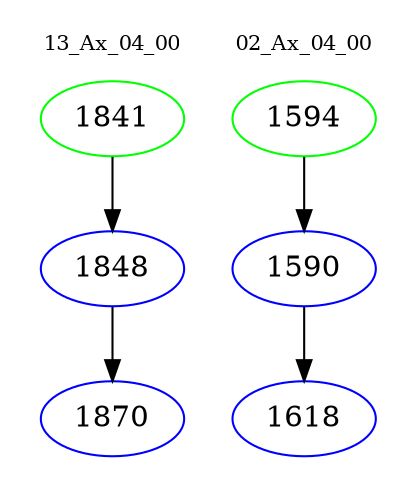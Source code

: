 digraph{
subgraph cluster_0 {
color = white
label = "13_Ax_04_00";
fontsize=10;
T0_1841 [label="1841", color="green"]
T0_1841 -> T0_1848 [color="black"]
T0_1848 [label="1848", color="blue"]
T0_1848 -> T0_1870 [color="black"]
T0_1870 [label="1870", color="blue"]
}
subgraph cluster_1 {
color = white
label = "02_Ax_04_00";
fontsize=10;
T1_1594 [label="1594", color="green"]
T1_1594 -> T1_1590 [color="black"]
T1_1590 [label="1590", color="blue"]
T1_1590 -> T1_1618 [color="black"]
T1_1618 [label="1618", color="blue"]
}
}
